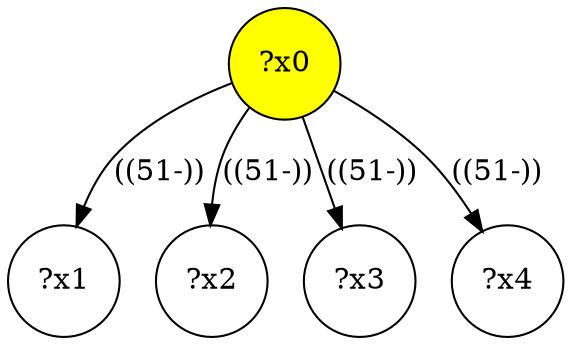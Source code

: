 digraph g {
	x0 [fillcolor="yellow", style="filled," shape=circle, label="?x0"];
	x1 [shape=circle, label="?x1"];
	x0 -> x1 [label="((51-))"];
	x2 [shape=circle, label="?x2"];
	x0 -> x2 [label="((51-))"];
	x3 [shape=circle, label="?x3"];
	x0 -> x3 [label="((51-))"];
	x4 [shape=circle, label="?x4"];
	x0 -> x4 [label="((51-))"];
}
